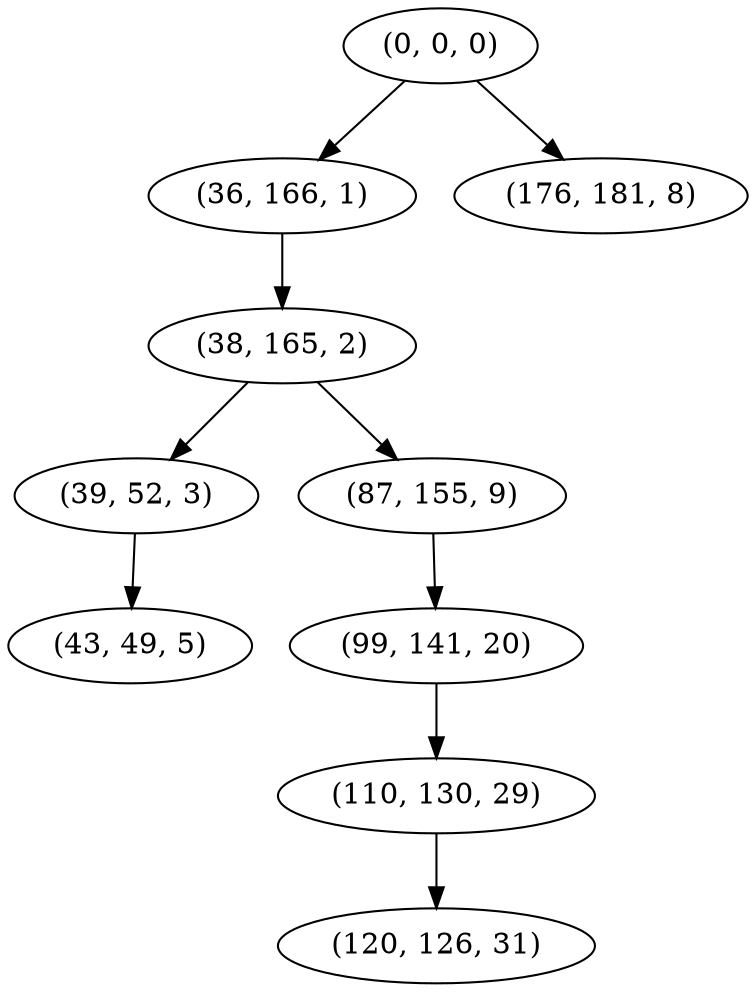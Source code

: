 digraph tree {
    "(0, 0, 0)";
    "(36, 166, 1)";
    "(38, 165, 2)";
    "(39, 52, 3)";
    "(43, 49, 5)";
    "(87, 155, 9)";
    "(99, 141, 20)";
    "(110, 130, 29)";
    "(120, 126, 31)";
    "(176, 181, 8)";
    "(0, 0, 0)" -> "(36, 166, 1)";
    "(0, 0, 0)" -> "(176, 181, 8)";
    "(36, 166, 1)" -> "(38, 165, 2)";
    "(38, 165, 2)" -> "(39, 52, 3)";
    "(38, 165, 2)" -> "(87, 155, 9)";
    "(39, 52, 3)" -> "(43, 49, 5)";
    "(87, 155, 9)" -> "(99, 141, 20)";
    "(99, 141, 20)" -> "(110, 130, 29)";
    "(110, 130, 29)" -> "(120, 126, 31)";
}
